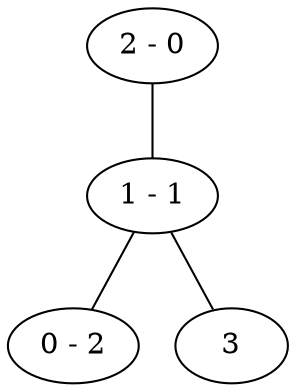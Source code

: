 graph new_graph {
	0[label="2 - 0"];
	1[label="1 - 1"];
	2[label="0 - 2"];
	3;
	0--1;
	1--2;
	1--3;
	}
